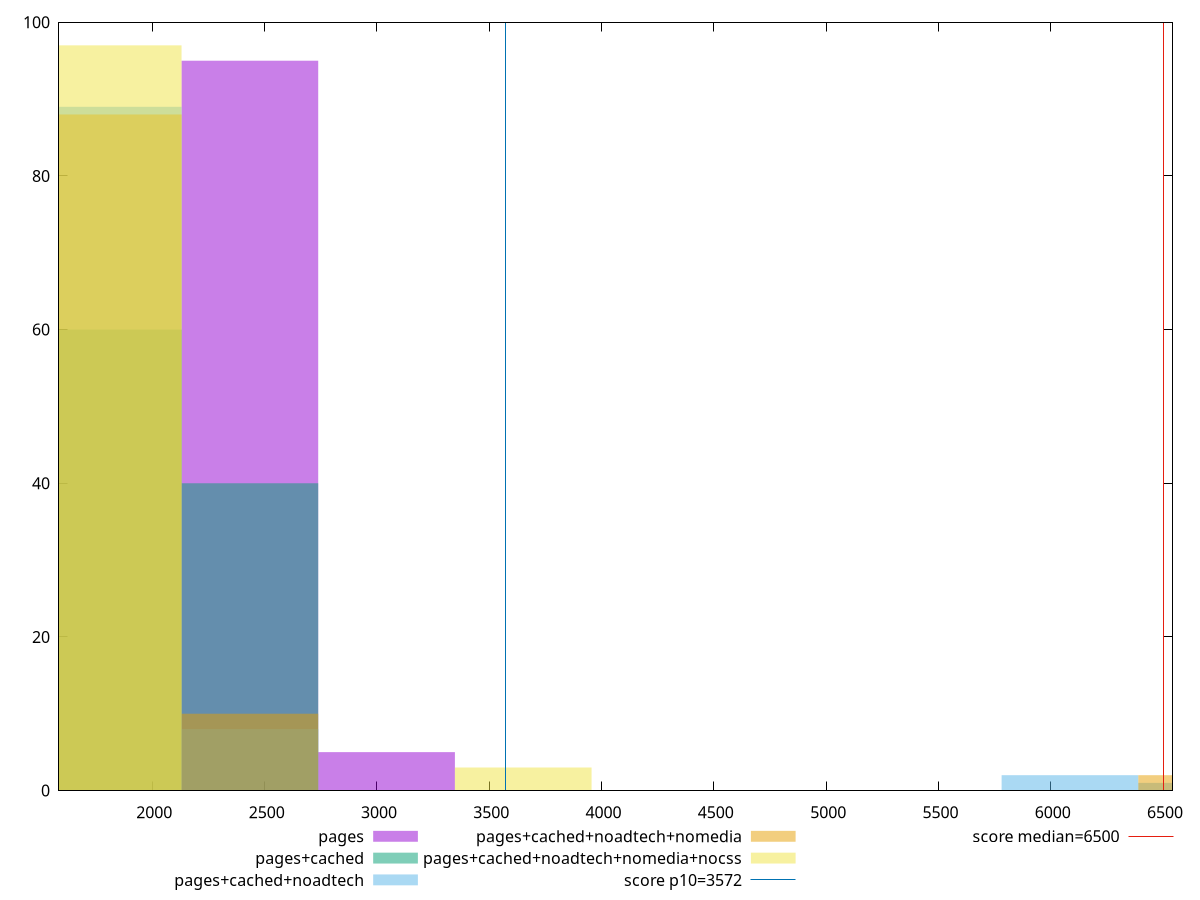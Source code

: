 reset

$pages <<EOF
2434.2485598895796 95
3042.8106998619746 5
EOF

$pagesCached <<EOF
2434.2485598895796 40
1825.6864199171846 60
EOF

$pagesCachedNoadtech <<EOF
2434.2485598895796 8
1825.6864199171846 89
6694.183539696344 1
6085.621399723949 2
EOF

$pagesCachedNoadtechNomedia <<EOF
2434.2485598895796 10
1825.6864199171846 88
6694.183539696344 2
EOF

$pagesCachedNoadtechNomediaNocss <<EOF
1825.6864199171846 97
3651.372839834369 3
EOF

set key outside below
set boxwidth 608.5621399723949
set xrange [1584.4194:6542.141999999999]
set yrange [0:100]
set trange [0:100]
set style fill transparent solid 0.5 noborder

set parametric
set terminal svg size 640, 530 enhanced background rgb 'white'
set output "report_00018_2021-02-10T15-25-16.877Z/first-cpu-idle/comparison/histogram/all_raw.svg"

plot $pages title "pages" with boxes, \
     $pagesCached title "pages+cached" with boxes, \
     $pagesCachedNoadtech title "pages+cached+noadtech" with boxes, \
     $pagesCachedNoadtechNomedia title "pages+cached+noadtech+nomedia" with boxes, \
     $pagesCachedNoadtechNomediaNocss title "pages+cached+noadtech+nomedia+nocss" with boxes, \
     3572,t title "score p10=3572", \
     6500,t title "score median=6500"

reset
